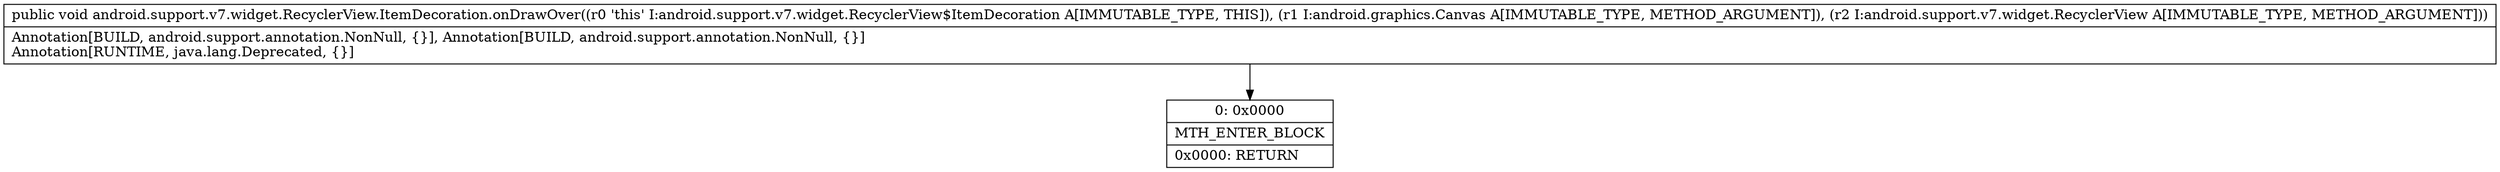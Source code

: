digraph "CFG forandroid.support.v7.widget.RecyclerView.ItemDecoration.onDrawOver(Landroid\/graphics\/Canvas;Landroid\/support\/v7\/widget\/RecyclerView;)V" {
Node_0 [shape=record,label="{0\:\ 0x0000|MTH_ENTER_BLOCK\l|0x0000: RETURN   \l}"];
MethodNode[shape=record,label="{public void android.support.v7.widget.RecyclerView.ItemDecoration.onDrawOver((r0 'this' I:android.support.v7.widget.RecyclerView$ItemDecoration A[IMMUTABLE_TYPE, THIS]), (r1 I:android.graphics.Canvas A[IMMUTABLE_TYPE, METHOD_ARGUMENT]), (r2 I:android.support.v7.widget.RecyclerView A[IMMUTABLE_TYPE, METHOD_ARGUMENT]))  | Annotation[BUILD, android.support.annotation.NonNull, \{\}], Annotation[BUILD, android.support.annotation.NonNull, \{\}]\lAnnotation[RUNTIME, java.lang.Deprecated, \{\}]\l}"];
MethodNode -> Node_0;
}

